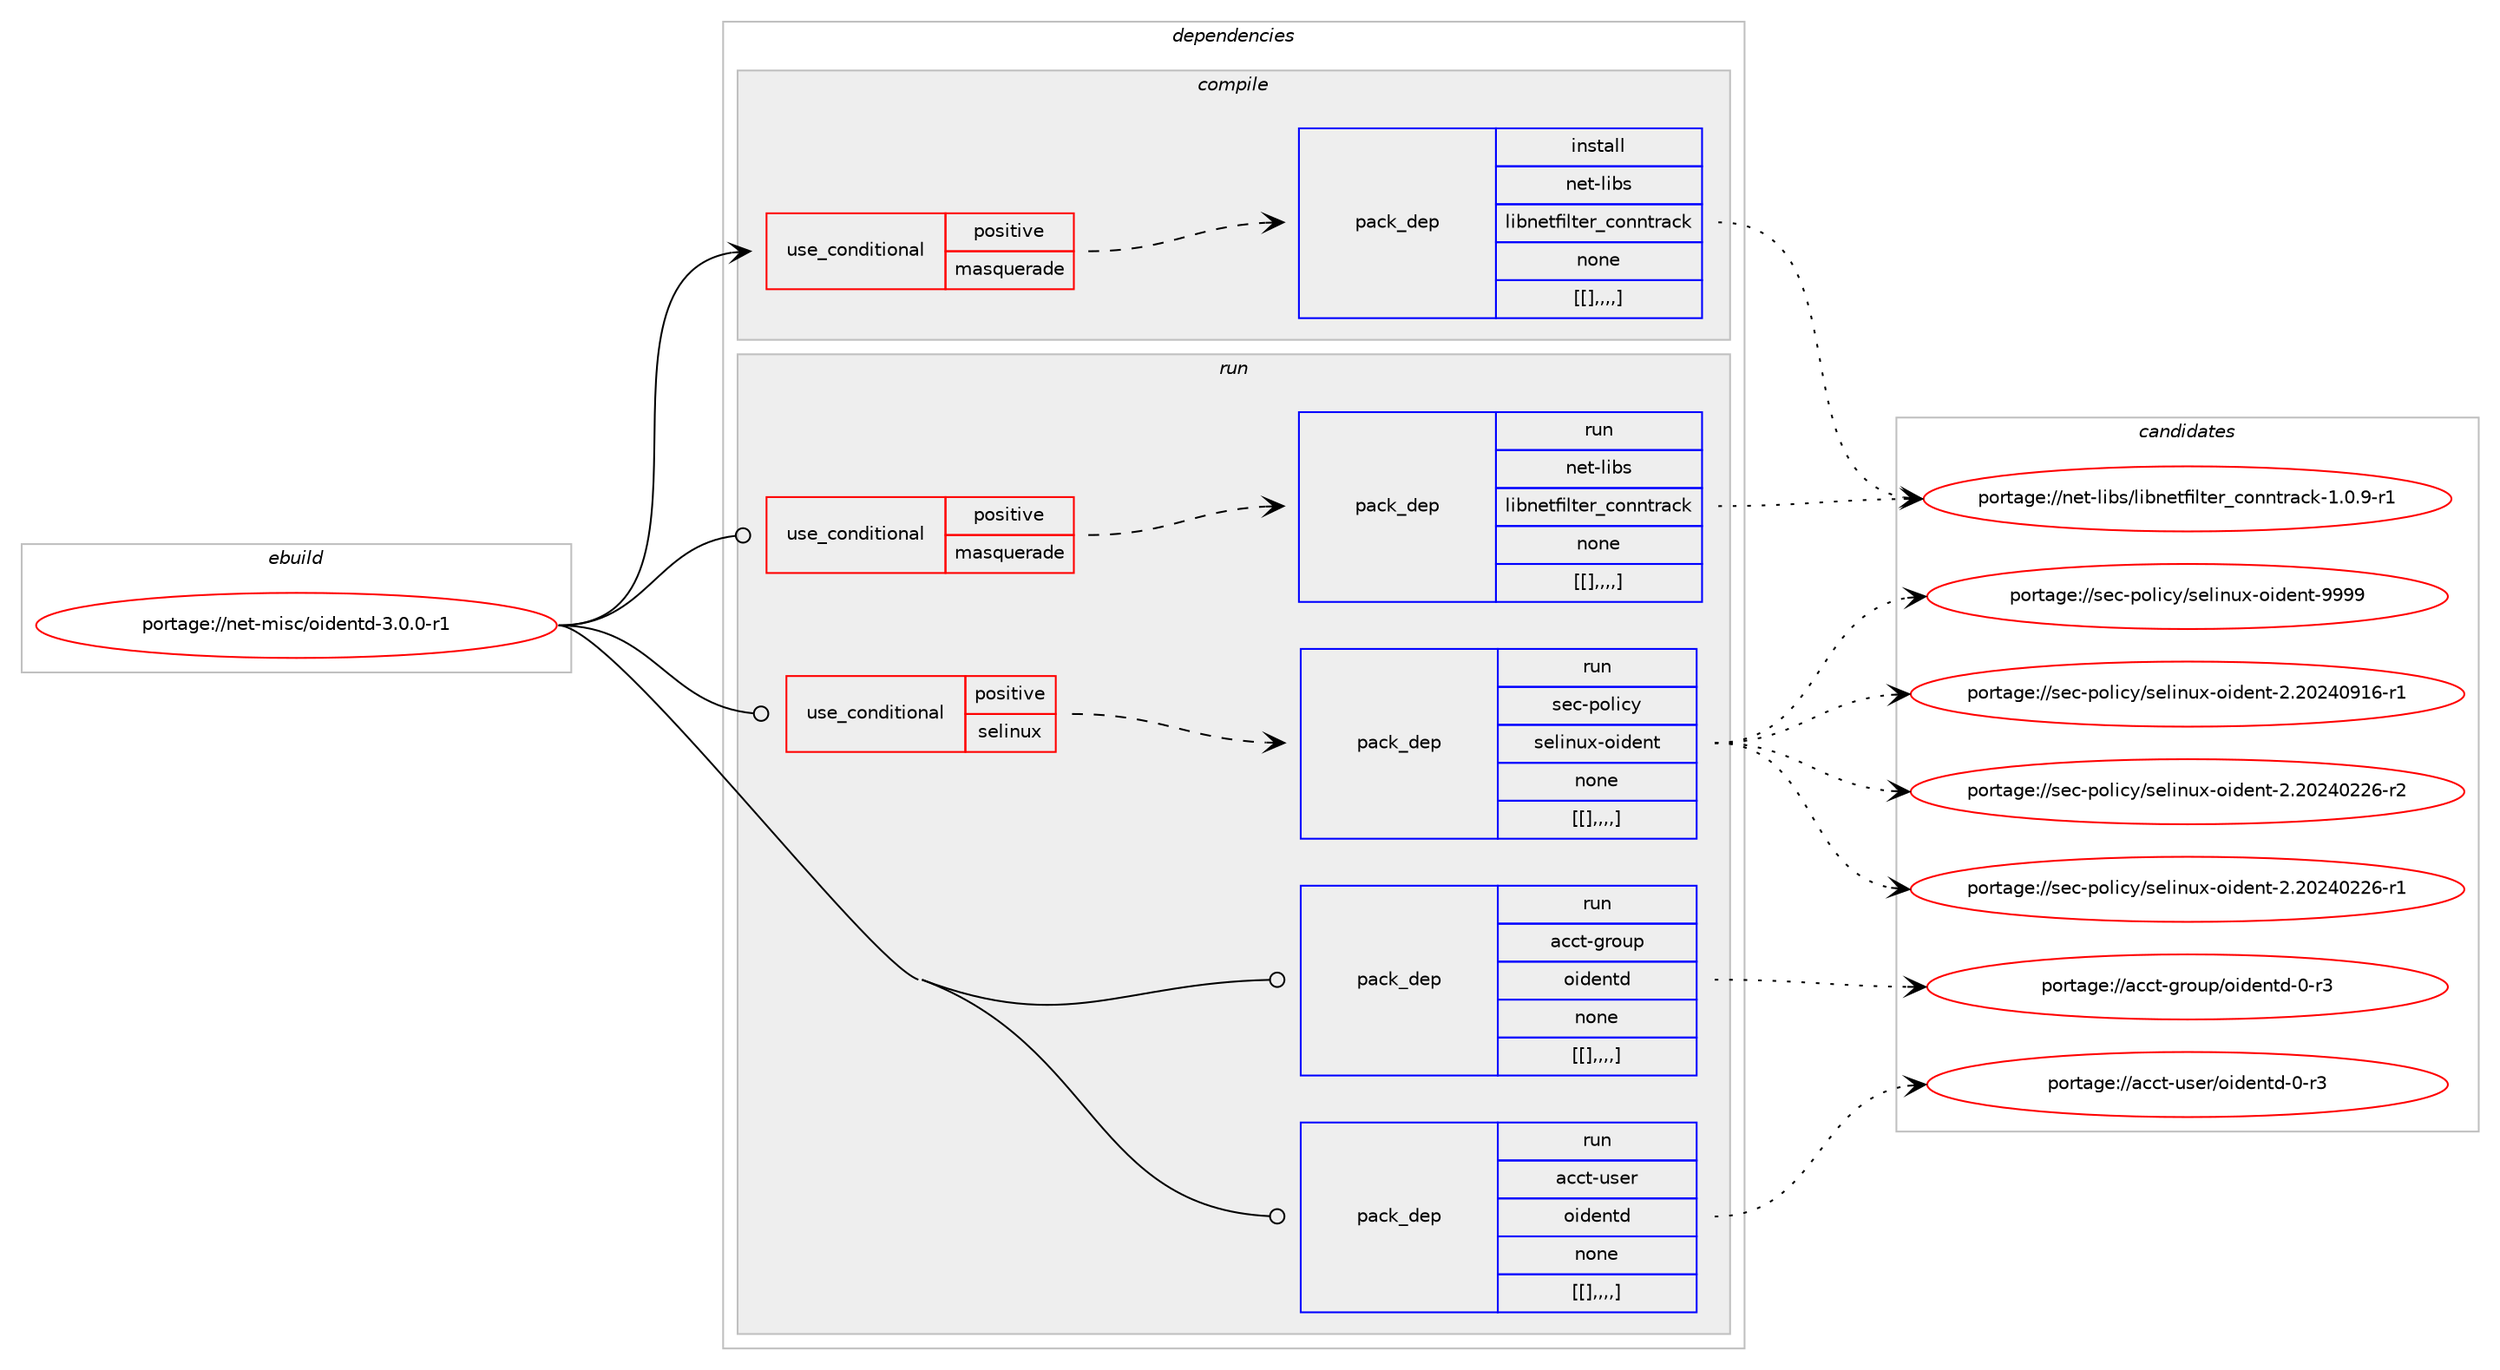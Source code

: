 digraph prolog {

# *************
# Graph options
# *************

newrank=true;
concentrate=true;
compound=true;
graph [rankdir=LR,fontname=Helvetica,fontsize=10,ranksep=1.5];#, ranksep=2.5, nodesep=0.2];
edge  [arrowhead=vee];
node  [fontname=Helvetica,fontsize=10];

# **********
# The ebuild
# **********

subgraph cluster_leftcol {
color=gray;
label=<<i>ebuild</i>>;
id [label="portage://net-misc/oidentd-3.0.0-r1", color=red, width=4, href="../net-misc/oidentd-3.0.0-r1.svg"];
}

# ****************
# The dependencies
# ****************

subgraph cluster_midcol {
color=gray;
label=<<i>dependencies</i>>;
subgraph cluster_compile {
fillcolor="#eeeeee";
style=filled;
label=<<i>compile</i>>;
subgraph cond1539 {
dependency4257 [label=<<TABLE BORDER="0" CELLBORDER="1" CELLSPACING="0" CELLPADDING="4"><TR><TD ROWSPAN="3" CELLPADDING="10">use_conditional</TD></TR><TR><TD>positive</TD></TR><TR><TD>masquerade</TD></TR></TABLE>>, shape=none, color=red];
subgraph pack2706 {
dependency4258 [label=<<TABLE BORDER="0" CELLBORDER="1" CELLSPACING="0" CELLPADDING="4" WIDTH="220"><TR><TD ROWSPAN="6" CELLPADDING="30">pack_dep</TD></TR><TR><TD WIDTH="110">install</TD></TR><TR><TD>net-libs</TD></TR><TR><TD>libnetfilter_conntrack</TD></TR><TR><TD>none</TD></TR><TR><TD>[[],,,,]</TD></TR></TABLE>>, shape=none, color=blue];
}
dependency4257:e -> dependency4258:w [weight=20,style="dashed",arrowhead="vee"];
}
id:e -> dependency4257:w [weight=20,style="solid",arrowhead="vee"];
}
subgraph cluster_compileandrun {
fillcolor="#eeeeee";
style=filled;
label=<<i>compile and run</i>>;
}
subgraph cluster_run {
fillcolor="#eeeeee";
style=filled;
label=<<i>run</i>>;
subgraph cond1540 {
dependency4259 [label=<<TABLE BORDER="0" CELLBORDER="1" CELLSPACING="0" CELLPADDING="4"><TR><TD ROWSPAN="3" CELLPADDING="10">use_conditional</TD></TR><TR><TD>positive</TD></TR><TR><TD>masquerade</TD></TR></TABLE>>, shape=none, color=red];
subgraph pack2707 {
dependency4260 [label=<<TABLE BORDER="0" CELLBORDER="1" CELLSPACING="0" CELLPADDING="4" WIDTH="220"><TR><TD ROWSPAN="6" CELLPADDING="30">pack_dep</TD></TR><TR><TD WIDTH="110">run</TD></TR><TR><TD>net-libs</TD></TR><TR><TD>libnetfilter_conntrack</TD></TR><TR><TD>none</TD></TR><TR><TD>[[],,,,]</TD></TR></TABLE>>, shape=none, color=blue];
}
dependency4259:e -> dependency4260:w [weight=20,style="dashed",arrowhead="vee"];
}
id:e -> dependency4259:w [weight=20,style="solid",arrowhead="odot"];
subgraph cond1541 {
dependency4261 [label=<<TABLE BORDER="0" CELLBORDER="1" CELLSPACING="0" CELLPADDING="4"><TR><TD ROWSPAN="3" CELLPADDING="10">use_conditional</TD></TR><TR><TD>positive</TD></TR><TR><TD>selinux</TD></TR></TABLE>>, shape=none, color=red];
subgraph pack2708 {
dependency4262 [label=<<TABLE BORDER="0" CELLBORDER="1" CELLSPACING="0" CELLPADDING="4" WIDTH="220"><TR><TD ROWSPAN="6" CELLPADDING="30">pack_dep</TD></TR><TR><TD WIDTH="110">run</TD></TR><TR><TD>sec-policy</TD></TR><TR><TD>selinux-oident</TD></TR><TR><TD>none</TD></TR><TR><TD>[[],,,,]</TD></TR></TABLE>>, shape=none, color=blue];
}
dependency4261:e -> dependency4262:w [weight=20,style="dashed",arrowhead="vee"];
}
id:e -> dependency4261:w [weight=20,style="solid",arrowhead="odot"];
subgraph pack2709 {
dependency4263 [label=<<TABLE BORDER="0" CELLBORDER="1" CELLSPACING="0" CELLPADDING="4" WIDTH="220"><TR><TD ROWSPAN="6" CELLPADDING="30">pack_dep</TD></TR><TR><TD WIDTH="110">run</TD></TR><TR><TD>acct-group</TD></TR><TR><TD>oidentd</TD></TR><TR><TD>none</TD></TR><TR><TD>[[],,,,]</TD></TR></TABLE>>, shape=none, color=blue];
}
id:e -> dependency4263:w [weight=20,style="solid",arrowhead="odot"];
subgraph pack2710 {
dependency4264 [label=<<TABLE BORDER="0" CELLBORDER="1" CELLSPACING="0" CELLPADDING="4" WIDTH="220"><TR><TD ROWSPAN="6" CELLPADDING="30">pack_dep</TD></TR><TR><TD WIDTH="110">run</TD></TR><TR><TD>acct-user</TD></TR><TR><TD>oidentd</TD></TR><TR><TD>none</TD></TR><TR><TD>[[],,,,]</TD></TR></TABLE>>, shape=none, color=blue];
}
id:e -> dependency4264:w [weight=20,style="solid",arrowhead="odot"];
}
}

# **************
# The candidates
# **************

subgraph cluster_choices {
rank=same;
color=gray;
label=<<i>candidates</i>>;

subgraph choice2706 {
color=black;
nodesep=1;
choice11010111645108105981154710810598110101116102105108116101114959911111011011611497991074549464846574511449 [label="portage://net-libs/libnetfilter_conntrack-1.0.9-r1", color=red, width=4,href="../net-libs/libnetfilter_conntrack-1.0.9-r1.svg"];
dependency4258:e -> choice11010111645108105981154710810598110101116102105108116101114959911111011011611497991074549464846574511449:w [style=dotted,weight="100"];
}
subgraph choice2707 {
color=black;
nodesep=1;
choice11010111645108105981154710810598110101116102105108116101114959911111011011611497991074549464846574511449 [label="portage://net-libs/libnetfilter_conntrack-1.0.9-r1", color=red, width=4,href="../net-libs/libnetfilter_conntrack-1.0.9-r1.svg"];
dependency4260:e -> choice11010111645108105981154710810598110101116102105108116101114959911111011011611497991074549464846574511449:w [style=dotted,weight="100"];
}
subgraph choice2708 {
color=black;
nodesep=1;
choice11510199451121111081059912147115101108105110117120451111051001011101164557575757 [label="portage://sec-policy/selinux-oident-9999", color=red, width=4,href="../sec-policy/selinux-oident-9999.svg"];
choice115101994511211110810599121471151011081051101171204511110510010111011645504650485052485749544511449 [label="portage://sec-policy/selinux-oident-2.20240916-r1", color=red, width=4,href="../sec-policy/selinux-oident-2.20240916-r1.svg"];
choice115101994511211110810599121471151011081051101171204511110510010111011645504650485052485050544511450 [label="portage://sec-policy/selinux-oident-2.20240226-r2", color=red, width=4,href="../sec-policy/selinux-oident-2.20240226-r2.svg"];
choice115101994511211110810599121471151011081051101171204511110510010111011645504650485052485050544511449 [label="portage://sec-policy/selinux-oident-2.20240226-r1", color=red, width=4,href="../sec-policy/selinux-oident-2.20240226-r1.svg"];
dependency4262:e -> choice11510199451121111081059912147115101108105110117120451111051001011101164557575757:w [style=dotted,weight="100"];
dependency4262:e -> choice115101994511211110810599121471151011081051101171204511110510010111011645504650485052485749544511449:w [style=dotted,weight="100"];
dependency4262:e -> choice115101994511211110810599121471151011081051101171204511110510010111011645504650485052485050544511450:w [style=dotted,weight="100"];
dependency4262:e -> choice115101994511211110810599121471151011081051101171204511110510010111011645504650485052485050544511449:w [style=dotted,weight="100"];
}
subgraph choice2709 {
color=black;
nodesep=1;
choice979999116451031141111171124711110510010111011610045484511451 [label="portage://acct-group/oidentd-0-r3", color=red, width=4,href="../acct-group/oidentd-0-r3.svg"];
dependency4263:e -> choice979999116451031141111171124711110510010111011610045484511451:w [style=dotted,weight="100"];
}
subgraph choice2710 {
color=black;
nodesep=1;
choice979999116451171151011144711110510010111011610045484511451 [label="portage://acct-user/oidentd-0-r3", color=red, width=4,href="../acct-user/oidentd-0-r3.svg"];
dependency4264:e -> choice979999116451171151011144711110510010111011610045484511451:w [style=dotted,weight="100"];
}
}

}
